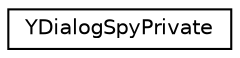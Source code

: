 digraph "Graphical Class Hierarchy"
{
 // LATEX_PDF_SIZE
  edge [fontname="Helvetica",fontsize="10",labelfontname="Helvetica",labelfontsize="10"];
  node [fontname="Helvetica",fontsize="10",shape=record];
  rankdir="LR";
  Node0 [label="YDialogSpyPrivate",height=0.2,width=0.4,color="black", fillcolor="white", style="filled",URL="$classYDialogSpyPrivate.html",tooltip=" "];
}
